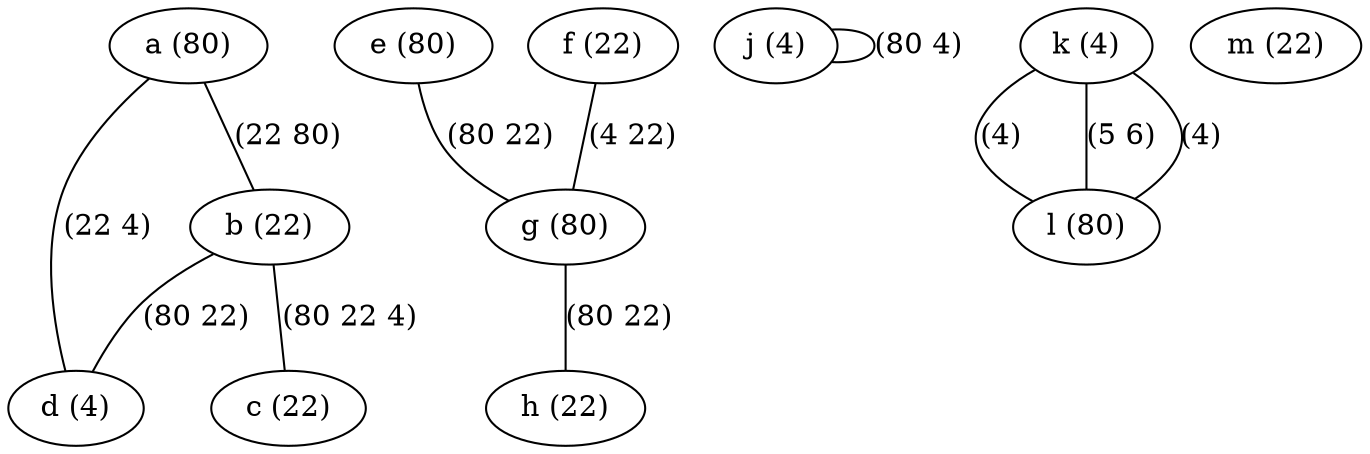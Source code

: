 graph {
node_0x1ffefffcd0 [label="a (80)"];
node_0x1ffefffcd0 -- node_0x1ffefffd18 [label="(22 4)  "];
node_0x1ffefffcd0 -- node_0x1ffefffce8 [label="(22 80)  "];
node_0x1ffefffce8 [label="b (22)"];
node_0x1ffefffce8 -- node_0x1ffefffd18 [label="(80 22)  "];
node_0x1ffefffce8 -- node_0x1ffefffd00 [label="(80 22 4)  "];
node_0x1ffefffd00 [label="c (22)"];
node_0x1ffefffd18 [label="d (4)"];
node_0x1ffefffd30 [label="e (80)"];
node_0x1ffefffd30 -- node_0x1ffefffd60 [label="(80 22)  "];
node_0x1ffefffd48 [label="f (22)"];
node_0x1ffefffd48 -- node_0x1ffefffd60 [label="(4 22)  "];
node_0x1ffefffd60 [label="g (80)"];
node_0x1ffefffd60 -- node_0x1ffefffd78 [label="(80 22)  "];
node_0x1ffefffd78 [label="h (22)"];
node_0x1ffefffd90 [label="j (4)"];
node_0x1ffefffd90 -- node_0x1ffefffd90 [label="(80 4)  "];
node_0x1ffefffda8 [label="k (4)"];
node_0x1ffefffda8 -- node_0x1ffefffdc0 [label="(4)  "];
node_0x1ffefffda8 -- node_0x1ffefffdc0 [label="(5 6)  "];
node_0x1ffefffda8 -- node_0x1ffefffdc0 [label="(4)  "];
node_0x1ffefffdc0 [label="l (80)"];
node_0x1ffefffdd8 [label="m (22)"];
}
